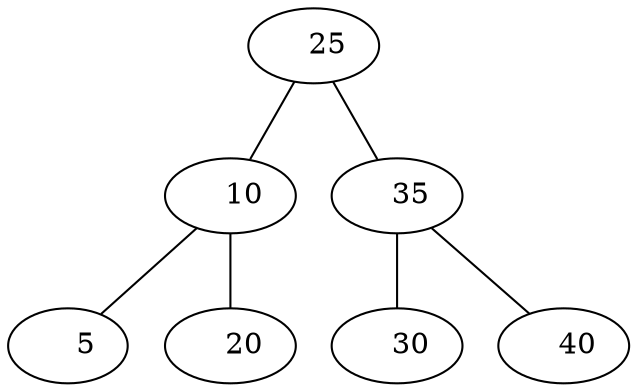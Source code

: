 graph{
     1 [label="   25"];
     1 --     2;
     1 --     3;
     2 [label="   10"];
     2 --     4;
     2 --     5;
     4 [label="    5"];
     5 [label="   20"];
     3 [label="   35"];
     3 --     6;
     3 --     7;
     6 [label="   30"];
     7 [label="   40"];
}
